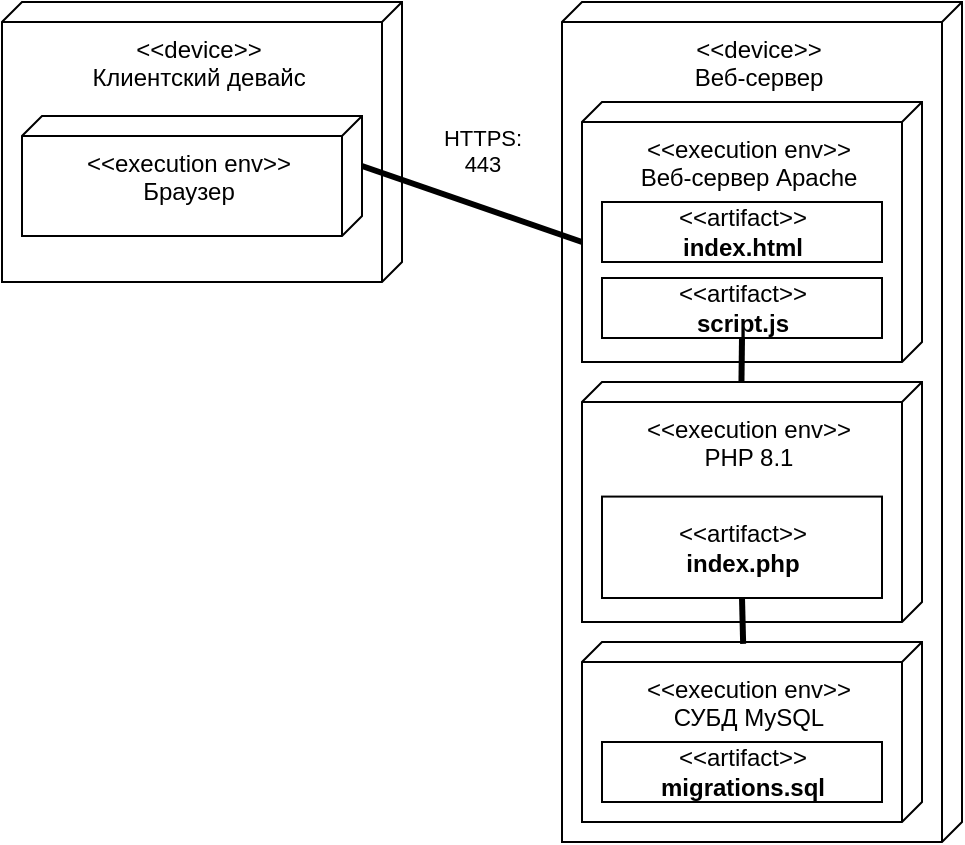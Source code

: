 <mxfile version="22.1.7" type="github" pages="2">
  <diagram id="sGOMDRnRXvcwWbzX-Yh_" name="simple">
    <mxGraphModel dx="1434" dy="792" grid="0" gridSize="10" guides="1" tooltips="1" connect="1" arrows="1" fold="1" page="0" pageScale="1" pageWidth="827" pageHeight="1169" math="0" shadow="0">
      <root>
        <mxCell id="0" />
        <mxCell id="1" parent="0" />
        <mxCell id="WGdRBpb6wyZgviv0EJ4r-3" value="&amp;lt;&amp;lt;device&amp;gt;&amp;gt;&lt;br&gt;&lt;div style=&quot;&quot;&gt;&lt;span style=&quot;background-color: initial;&quot;&gt;Веб-сервер&lt;/span&gt;&lt;/div&gt;" style="verticalAlign=top;align=center;shape=cube;size=10;direction=south;fontStyle=0;html=1;boundedLbl=1;spacingLeft=5;" parent="1" vertex="1">
          <mxGeometry x="440" y="240" width="200" height="420" as="geometry" />
        </mxCell>
        <mxCell id="WGdRBpb6wyZgviv0EJ4r-4" value="&amp;lt;&amp;lt;execution env&amp;gt;&amp;gt;&lt;br&gt;Веб-сервер Apache" style="verticalAlign=top;align=center;shape=cube;size=10;direction=south;html=1;boundedLbl=1;spacingLeft=5;" parent="WGdRBpb6wyZgviv0EJ4r-3" vertex="1">
          <mxGeometry width="170" height="130" relative="1" as="geometry">
            <mxPoint x="10" y="50" as="offset" />
          </mxGeometry>
        </mxCell>
        <mxCell id="WGdRBpb6wyZgviv0EJ4r-5" value="&amp;lt;&amp;lt;execution env&amp;gt;&amp;gt;&lt;br&gt;PHP 8.1" style="verticalAlign=top;align=center;shape=cube;size=10;direction=south;html=1;boundedLbl=1;spacingLeft=5;" parent="WGdRBpb6wyZgviv0EJ4r-3" vertex="1">
          <mxGeometry x="10" y="190" width="170" height="120" as="geometry" />
        </mxCell>
        <mxCell id="WGdRBpb6wyZgviv0EJ4r-6" value="&amp;lt;&amp;lt;artifact&amp;gt;&amp;gt;&lt;br&gt;&lt;b&gt;index.php&lt;/b&gt;" style="html=1;align=center;verticalAlign=middle;dashed=0;" parent="WGdRBpb6wyZgviv0EJ4r-3" vertex="1">
          <mxGeometry x="20" y="247.288" width="140" height="50.712" as="geometry" />
        </mxCell>
        <mxCell id="WGdRBpb6wyZgviv0EJ4r-7" value="&amp;lt;&amp;lt;artifact&amp;gt;&amp;gt;&lt;br&gt;&lt;b&gt;index.html&lt;br&gt;&lt;/b&gt;" style="html=1;align=center;verticalAlign=middle;dashed=0;" parent="WGdRBpb6wyZgviv0EJ4r-3" vertex="1">
          <mxGeometry x="20" y="100" width="140" height="30" as="geometry" />
        </mxCell>
        <mxCell id="WGdRBpb6wyZgviv0EJ4r-8" value="&amp;lt;&amp;lt;artifact&amp;gt;&amp;gt;&lt;br&gt;&lt;b&gt;script.js&lt;br&gt;&lt;/b&gt;" style="html=1;align=center;verticalAlign=middle;dashed=0;" parent="WGdRBpb6wyZgviv0EJ4r-3" vertex="1">
          <mxGeometry x="20" y="138" width="140" height="30" as="geometry" />
        </mxCell>
        <mxCell id="WGdRBpb6wyZgviv0EJ4r-9" value="&amp;lt;&amp;lt;execution env&amp;gt;&amp;gt;&lt;br&gt;СУБД MySQL" style="verticalAlign=top;align=center;shape=cube;size=10;direction=south;html=1;boundedLbl=1;spacingLeft=5;" parent="WGdRBpb6wyZgviv0EJ4r-3" vertex="1">
          <mxGeometry x="10" y="320" width="170" height="90" as="geometry" />
        </mxCell>
        <mxCell id="WGdRBpb6wyZgviv0EJ4r-10" value="&amp;lt;&amp;lt;artifact&amp;gt;&amp;gt;&lt;br&gt;&lt;b&gt;migrations.sql&lt;br&gt;&lt;/b&gt;" style="html=1;align=center;verticalAlign=middle;dashed=0;" parent="WGdRBpb6wyZgviv0EJ4r-3" vertex="1">
          <mxGeometry x="20" y="370" width="140" height="30" as="geometry" />
        </mxCell>
        <mxCell id="WGdRBpb6wyZgviv0EJ4r-11" value="" style="endArrow=none;startArrow=none;endFill=0;startFill=0;endSize=8;html=1;verticalAlign=bottom;labelBackgroundColor=none;strokeWidth=3;rounded=0;exitX=0.5;exitY=1;exitDx=0;exitDy=0;entryX=0.01;entryY=0.526;entryDx=0;entryDy=0;entryPerimeter=0;" parent="WGdRBpb6wyZgviv0EJ4r-3" source="WGdRBpb6wyZgviv0EJ4r-6" target="WGdRBpb6wyZgviv0EJ4r-9" edge="1">
          <mxGeometry width="160" relative="1" as="geometry">
            <mxPoint x="-70" y="92" as="sourcePoint" />
            <mxPoint x="20" y="130" as="targetPoint" />
          </mxGeometry>
        </mxCell>
        <mxCell id="WGdRBpb6wyZgviv0EJ4r-12" value="" style="endArrow=none;startArrow=none;endFill=0;startFill=0;endSize=8;html=1;verticalAlign=bottom;labelBackgroundColor=none;strokeWidth=3;rounded=0;exitX=0.5;exitY=1;exitDx=0;exitDy=0;entryX=-0.001;entryY=0.531;entryDx=0;entryDy=0;entryPerimeter=0;" parent="WGdRBpb6wyZgviv0EJ4r-3" source="WGdRBpb6wyZgviv0EJ4r-8" target="WGdRBpb6wyZgviv0EJ4r-5" edge="1">
          <mxGeometry width="160" relative="1" as="geometry">
            <mxPoint x="100" y="308" as="sourcePoint" />
            <mxPoint x="110" y="330" as="targetPoint" />
          </mxGeometry>
        </mxCell>
        <mxCell id="WGdRBpb6wyZgviv0EJ4r-13" value="&amp;lt;&amp;lt;device&amp;gt;&amp;gt;&lt;br&gt;&lt;div style=&quot;&quot;&gt;&lt;span style=&quot;background-color: initial;&quot;&gt;Клиентский девайс&lt;/span&gt;&lt;/div&gt;" style="verticalAlign=top;align=center;shape=cube;size=10;direction=south;fontStyle=0;html=1;boundedLbl=1;spacingLeft=5;" parent="1" vertex="1">
          <mxGeometry x="160" y="240" width="200" height="140" as="geometry" />
        </mxCell>
        <mxCell id="WGdRBpb6wyZgviv0EJ4r-14" value="&amp;lt;&amp;lt;execution env&amp;gt;&amp;gt;&lt;br&gt;Браузер" style="verticalAlign=top;align=center;shape=cube;size=10;direction=south;html=1;boundedLbl=1;spacingLeft=5;" parent="WGdRBpb6wyZgviv0EJ4r-13" vertex="1">
          <mxGeometry width="170" height="60" relative="1" as="geometry">
            <mxPoint x="10" y="57" as="offset" />
          </mxGeometry>
        </mxCell>
        <mxCell id="WGdRBpb6wyZgviv0EJ4r-15" value="HTTPS:&lt;br style=&quot;border-color: var(--border-color); background-color: rgb(255, 255, 255);&quot;&gt;&lt;span style=&quot;background-color: rgb(255, 255, 255);&quot;&gt;443&lt;/span&gt;" style="endArrow=none;startArrow=none;endFill=0;startFill=0;endSize=8;html=1;verticalAlign=bottom;labelBackgroundColor=none;strokeWidth=3;rounded=0;exitX=0;exitY=0;exitDx=25;exitDy=0;exitPerimeter=0;entryX=0;entryY=0;entryDx=70;entryDy=170;entryPerimeter=0;" parent="1" source="WGdRBpb6wyZgviv0EJ4r-14" target="WGdRBpb6wyZgviv0EJ4r-4" edge="1">
          <mxGeometry x="0.019" y="12" width="160" relative="1" as="geometry">
            <mxPoint x="550" y="600" as="sourcePoint" />
            <mxPoint x="710" y="600" as="targetPoint" />
            <mxPoint as="offset" />
          </mxGeometry>
        </mxCell>
      </root>
    </mxGraphModel>
  </diagram>
  <diagram id="QMxez4jaUeKiHe_nalXE" name="hard">
    <mxGraphModel dx="2087" dy="932" grid="0" gridSize="10" guides="1" tooltips="1" connect="1" arrows="1" fold="1" page="0" pageScale="1" pageWidth="827" pageHeight="1169" math="0" shadow="0">
      <root>
        <mxCell id="0" />
        <mxCell id="1" parent="0" />
        <mxCell id="MTRJ2a7G9Mu04RG1c6vq-1" value="" style="group" vertex="1" connectable="0" parent="1">
          <mxGeometry x="70" y="350" width="290" height="370" as="geometry" />
        </mxCell>
        <mxCell id="MTRJ2a7G9Mu04RG1c6vq-2" value="&lt;span style=&quot;&quot;&gt;&amp;lt;&amp;lt;device&amp;gt;&amp;gt;&lt;/span&gt;&lt;br style=&quot;&quot;&gt;&lt;span style=&quot;&quot;&gt;Сервер-балансировщик&lt;/span&gt;" style="verticalAlign=top;align=center;shape=cube;size=10;direction=south;fontStyle=0;html=1;boundedLbl=1;spacingLeft=5;container=0;" vertex="1" parent="MTRJ2a7G9Mu04RG1c6vq-1">
          <mxGeometry width="290" height="370" as="geometry" />
        </mxCell>
        <mxCell id="MTRJ2a7G9Mu04RG1c6vq-3" value="" style="group" vertex="1" connectable="0" parent="MTRJ2a7G9Mu04RG1c6vq-1">
          <mxGeometry x="10" y="70" width="260" height="190" as="geometry" />
        </mxCell>
        <mxCell id="MTRJ2a7G9Mu04RG1c6vq-4" value="&amp;lt;&amp;lt;execution environment&amp;gt;&amp;gt;&lt;br&gt;Веб-сервер Nginx" style="verticalAlign=top;align=center;shape=cube;size=10;direction=south;html=1;boundedLbl=1;spacingLeft=5;" vertex="1" parent="MTRJ2a7G9Mu04RG1c6vq-3">
          <mxGeometry width="260" height="190" relative="1" as="geometry">
            <mxPoint as="offset" />
          </mxGeometry>
        </mxCell>
        <mxCell id="MTRJ2a7G9Mu04RG1c6vq-5" value="&amp;lt;&amp;lt;artifact&amp;gt;&amp;gt;&lt;br&gt;&lt;b&gt;Файл конфиг. nginx.conf&lt;/b&gt;" style="text;html=1;align=center;verticalAlign=middle;dashed=0;fillColor=#ffffff;strokeColor=#000000;" vertex="1" parent="MTRJ2a7G9Mu04RG1c6vq-3">
          <mxGeometry x="30" y="60" width="190" height="45.39" as="geometry" />
        </mxCell>
        <mxCell id="MTRJ2a7G9Mu04RG1c6vq-6" value="&amp;lt;&amp;lt;artifact&amp;gt;&amp;gt;&lt;br&gt;&lt;b&gt;Скрипт балансировки index.lua&lt;/b&gt;" style="text;html=1;align=center;verticalAlign=middle;dashed=0;fillColor=#ffffff;strokeColor=#000000;" vertex="1" parent="MTRJ2a7G9Mu04RG1c6vq-3">
          <mxGeometry x="30" y="114.62" width="190" height="45.38" as="geometry" />
        </mxCell>
        <mxCell id="MTRJ2a7G9Mu04RG1c6vq-7" value="" style="shape=note2;boundedLbl=1;whiteSpace=wrap;html=1;size=8;verticalAlign=top;align=left;spacingLeft=5;" vertex="1" parent="MTRJ2a7G9Mu04RG1c6vq-3">
          <mxGeometry x="198" y="62" width="20" height="20" as="geometry" />
        </mxCell>
        <mxCell id="MTRJ2a7G9Mu04RG1c6vq-8" value="" style="shape=note2;boundedLbl=1;whiteSpace=wrap;html=1;size=8;verticalAlign=top;align=left;spacingLeft=5;" vertex="1" parent="MTRJ2a7G9Mu04RG1c6vq-3">
          <mxGeometry x="198" y="116.62" width="20" height="20" as="geometry" />
        </mxCell>
        <mxCell id="MTRJ2a7G9Mu04RG1c6vq-9" value="&amp;lt;&amp;lt;artifact&amp;gt;&amp;gt;&lt;br&gt;&lt;b&gt;Статика image.png,&amp;nbsp;index.html,&lt;br&gt;Фронтенд прилож. index.js...&lt;/b&gt;" style="text;html=1;align=center;verticalAlign=middle;dashed=0;fillColor=#ffffff;strokeColor=#000000;" vertex="1" parent="MTRJ2a7G9Mu04RG1c6vq-1">
          <mxGeometry x="45" y="285" width="190" height="64" as="geometry" />
        </mxCell>
        <mxCell id="MTRJ2a7G9Mu04RG1c6vq-10" value="" style="endArrow=none;startArrow=none;endFill=0;startFill=0;endSize=8;html=1;verticalAlign=bottom;labelBackgroundColor=none;strokeWidth=3;rounded=0;exitX=0;exitY=0;exitDx=190;exitDy=135;exitPerimeter=0;entryX=0.474;entryY=-0.003;entryDx=0;entryDy=0;entryPerimeter=0;" edge="1" parent="MTRJ2a7G9Mu04RG1c6vq-1" source="MTRJ2a7G9Mu04RG1c6vq-4" target="MTRJ2a7G9Mu04RG1c6vq-9">
          <mxGeometry width="160" relative="1" as="geometry">
            <mxPoint x="120" y="450" as="sourcePoint" />
            <mxPoint x="280" y="450" as="targetPoint" />
          </mxGeometry>
        </mxCell>
        <mxCell id="MTRJ2a7G9Mu04RG1c6vq-11" value="" style="shape=note2;boundedLbl=1;whiteSpace=wrap;html=1;size=8;verticalAlign=top;align=left;spacingLeft=5;" vertex="1" parent="MTRJ2a7G9Mu04RG1c6vq-1">
          <mxGeometry x="213" y="287" width="20" height="20" as="geometry" />
        </mxCell>
        <mxCell id="MTRJ2a7G9Mu04RG1c6vq-12" value="" style="group" vertex="1" connectable="0" parent="1">
          <mxGeometry x="420" y="150" width="290" height="450" as="geometry" />
        </mxCell>
        <mxCell id="MTRJ2a7G9Mu04RG1c6vq-13" value="" style="group" vertex="1" connectable="0" parent="MTRJ2a7G9Mu04RG1c6vq-12">
          <mxGeometry width="290" height="390" as="geometry" />
        </mxCell>
        <mxCell id="MTRJ2a7G9Mu04RG1c6vq-14" value="&lt;span style=&quot;&quot;&gt;&amp;lt;&amp;lt;&lt;/span&gt;device&lt;span style=&quot;&quot;&gt;&amp;gt;&amp;gt;&lt;/span&gt;&lt;br style=&quot;&quot;&gt;&lt;span style=&quot;&quot;&gt;Первый веб-сервер&lt;/span&gt;" style="verticalAlign=top;align=center;shape=cube;size=10;direction=south;fontStyle=0;html=1;boundedLbl=1;spacingLeft=5;container=0;" vertex="1" parent="MTRJ2a7G9Mu04RG1c6vq-13">
          <mxGeometry width="290" height="390" as="geometry" />
        </mxCell>
        <mxCell id="MTRJ2a7G9Mu04RG1c6vq-15" value="" style="group" vertex="1" connectable="0" parent="MTRJ2a7G9Mu04RG1c6vq-13">
          <mxGeometry x="10" y="206" width="260" height="169" as="geometry" />
        </mxCell>
        <mxCell id="MTRJ2a7G9Mu04RG1c6vq-16" value="&amp;lt;&amp;lt;execution environment&amp;gt;&amp;gt;&lt;br&gt;Интерпретатор PHP 8.1" style="verticalAlign=top;align=center;shape=cube;size=10;direction=south;html=1;boundedLbl=1;spacingLeft=5;" vertex="1" parent="MTRJ2a7G9Mu04RG1c6vq-15">
          <mxGeometry width="260" height="169" as="geometry" />
        </mxCell>
        <mxCell id="MTRJ2a7G9Mu04RG1c6vq-17" value="&amp;lt;&amp;lt;artifact&amp;gt;&amp;gt;&lt;br&gt;&lt;b&gt;Бэкенд-прилож. index.php...&lt;/b&gt;" style="text;html=1;align=center;verticalAlign=middle;dashed=0;fillColor=#ffffff;strokeColor=#000000;" vertex="1" parent="MTRJ2a7G9Mu04RG1c6vq-15">
          <mxGeometry x="30" y="60" width="190" height="40" as="geometry" />
        </mxCell>
        <mxCell id="MTRJ2a7G9Mu04RG1c6vq-18" value="&amp;lt;&amp;lt;artifact&amp;gt;&amp;gt;&lt;br&gt;&lt;b&gt;Файл конфиг. php.ini&lt;/b&gt;" style="text;html=1;align=center;verticalAlign=middle;dashed=0;fillColor=#ffffff;strokeColor=#000000;" vertex="1" parent="MTRJ2a7G9Mu04RG1c6vq-15">
          <mxGeometry x="30" y="110" width="190" height="40" as="geometry" />
        </mxCell>
        <mxCell id="MTRJ2a7G9Mu04RG1c6vq-19" value="" style="shape=note2;boundedLbl=1;whiteSpace=wrap;html=1;size=8;verticalAlign=top;align=left;spacingLeft=5;" vertex="1" parent="MTRJ2a7G9Mu04RG1c6vq-15">
          <mxGeometry x="198" y="62" width="20" height="20" as="geometry" />
        </mxCell>
        <mxCell id="MTRJ2a7G9Mu04RG1c6vq-20" value="" style="shape=note2;boundedLbl=1;whiteSpace=wrap;html=1;size=8;verticalAlign=top;align=left;spacingLeft=5;" vertex="1" parent="MTRJ2a7G9Mu04RG1c6vq-15">
          <mxGeometry x="198" y="112" width="20" height="20" as="geometry" />
        </mxCell>
        <mxCell id="MTRJ2a7G9Mu04RG1c6vq-21" value="" style="group" vertex="1" connectable="0" parent="MTRJ2a7G9Mu04RG1c6vq-13">
          <mxGeometry x="10" y="73" width="260" height="120" as="geometry" />
        </mxCell>
        <mxCell id="MTRJ2a7G9Mu04RG1c6vq-22" value="&amp;lt;&amp;lt;execution environment&amp;gt;&amp;gt;&lt;br&gt;Веб-сервер Apache" style="verticalAlign=top;align=center;shape=cube;size=10;direction=south;html=1;boundedLbl=1;spacingLeft=5;" vertex="1" parent="MTRJ2a7G9Mu04RG1c6vq-21">
          <mxGeometry width="260" height="120" relative="1" as="geometry">
            <mxPoint as="offset" />
          </mxGeometry>
        </mxCell>
        <mxCell id="MTRJ2a7G9Mu04RG1c6vq-23" value="&amp;lt;&amp;lt;artifact&amp;gt;&amp;gt;&lt;br&gt;&lt;b&gt;Файл конфиг. httpd.conf&lt;/b&gt;" style="text;html=1;align=center;verticalAlign=middle;dashed=0;fillColor=#ffffff;strokeColor=#000000;" vertex="1" parent="MTRJ2a7G9Mu04RG1c6vq-21">
          <mxGeometry x="30" y="60" width="190" height="44.75" as="geometry" />
        </mxCell>
        <mxCell id="MTRJ2a7G9Mu04RG1c6vq-24" value="" style="shape=note2;boundedLbl=1;whiteSpace=wrap;html=1;size=8;verticalAlign=top;align=left;spacingLeft=5;" vertex="1" parent="MTRJ2a7G9Mu04RG1c6vq-21">
          <mxGeometry x="198" y="62" width="20" height="20" as="geometry" />
        </mxCell>
        <mxCell id="MTRJ2a7G9Mu04RG1c6vq-25" value="" style="endArrow=none;startArrow=none;endFill=0;startFill=0;endSize=8;html=1;verticalAlign=bottom;labelBackgroundColor=none;strokeWidth=3;rounded=0;exitX=0;exitY=0;exitDx=120;exitDy=135;exitPerimeter=0;entryX=-0.001;entryY=0.519;entryDx=0;entryDy=0;entryPerimeter=0;" edge="1" parent="MTRJ2a7G9Mu04RG1c6vq-13" source="MTRJ2a7G9Mu04RG1c6vq-22" target="MTRJ2a7G9Mu04RG1c6vq-16">
          <mxGeometry width="160" relative="1" as="geometry">
            <mxPoint x="-150" y="280" as="sourcePoint" />
            <mxPoint x="10" y="280" as="targetPoint" />
          </mxGeometry>
        </mxCell>
        <mxCell id="MTRJ2a7G9Mu04RG1c6vq-26" value="HTTP: 80" style="endArrow=none;startArrow=none;endFill=0;startFill=0;endSize=8;html=1;verticalAlign=bottom;labelBackgroundColor=none;strokeWidth=3;rounded=0;exitX=0;exitY=0;exitDx=65;exitDy=260;exitPerimeter=0;entryX=0;entryY=0;entryDx=90;entryDy=0;entryPerimeter=0;" edge="1" parent="1" source="MTRJ2a7G9Mu04RG1c6vq-22" target="MTRJ2a7G9Mu04RG1c6vq-4">
          <mxGeometry x="-0.402" y="-25" width="160" relative="1" as="geometry">
            <mxPoint x="170" y="50" as="sourcePoint" />
            <mxPoint x="240" y="300" as="targetPoint" />
            <mxPoint as="offset" />
          </mxGeometry>
        </mxCell>
        <mxCell id="MTRJ2a7G9Mu04RG1c6vq-27" value="" style="group" vertex="1" connectable="0" parent="1">
          <mxGeometry x="-180" y="410" width="198" height="160" as="geometry" />
        </mxCell>
        <mxCell id="MTRJ2a7G9Mu04RG1c6vq-28" value="&lt;span style=&quot;&quot;&gt;&amp;lt;&amp;lt;device&amp;gt;&amp;gt;&lt;/span&gt;&lt;br style=&quot;&quot;&gt;Клиентский ПК&lt;br&gt;или смартфон" style="verticalAlign=top;align=center;shape=cube;size=10;direction=south;fontStyle=0;html=1;boundedLbl=1;spacingLeft=5;container=0;" vertex="1" parent="MTRJ2a7G9Mu04RG1c6vq-27">
          <mxGeometry width="198" height="160" as="geometry" />
        </mxCell>
        <mxCell id="MTRJ2a7G9Mu04RG1c6vq-29" value="&amp;lt;&amp;lt;execution environment&amp;gt;&amp;gt;&lt;br&gt;Браузер" style="verticalAlign=top;align=center;shape=cube;size=10;direction=south;html=1;boundedLbl=1;spacingLeft=5;" vertex="1" parent="MTRJ2a7G9Mu04RG1c6vq-27">
          <mxGeometry x="6.828" y="70" width="177.517" height="80" as="geometry">
            <mxPoint as="offset" />
          </mxGeometry>
        </mxCell>
        <mxCell id="MTRJ2a7G9Mu04RG1c6vq-30" value="HTTPS:&lt;br&gt;443" style="endArrow=none;startArrow=none;endFill=0;startFill=0;endSize=8;html=1;verticalAlign=bottom;labelBackgroundColor=none;strokeWidth=3;rounded=0;exitX=0;exitY=0;exitDx=35;exitDy=0;exitPerimeter=0;strokeColor=default;" edge="1" parent="1" source="MTRJ2a7G9Mu04RG1c6vq-29" target="MTRJ2a7G9Mu04RG1c6vq-4">
          <mxGeometry x="0.089" y="11" width="160" relative="1" as="geometry">
            <mxPoint x="150" y="520" as="sourcePoint" />
            <mxPoint x="200" y="590" as="targetPoint" />
            <mxPoint as="offset" />
          </mxGeometry>
        </mxCell>
        <mxCell id="MTRJ2a7G9Mu04RG1c6vq-31" value="" style="group" vertex="1" connectable="0" parent="1">
          <mxGeometry x="782" y="460" width="290" height="270" as="geometry" />
        </mxCell>
        <mxCell id="MTRJ2a7G9Mu04RG1c6vq-32" value="&lt;span style=&quot;&quot;&gt;&amp;lt;&amp;lt;&lt;/span&gt;device&lt;span style=&quot;&quot;&gt;&amp;gt;&amp;gt;&lt;/span&gt;&lt;br style=&quot;&quot;&gt;Сервер БД" style="verticalAlign=top;align=center;shape=cube;size=10;direction=south;fontStyle=0;html=1;boundedLbl=1;spacingLeft=5;container=0;" vertex="1" parent="MTRJ2a7G9Mu04RG1c6vq-31">
          <mxGeometry width="290" height="270" as="geometry" />
        </mxCell>
        <mxCell id="MTRJ2a7G9Mu04RG1c6vq-33" value="" style="group" vertex="1" connectable="0" parent="MTRJ2a7G9Mu04RG1c6vq-31">
          <mxGeometry x="10" y="70" width="260" height="190" as="geometry" />
        </mxCell>
        <mxCell id="MTRJ2a7G9Mu04RG1c6vq-34" value="&amp;lt;&amp;lt;execution environment&amp;gt;&amp;gt;&lt;br&gt;СУБД MySQL 8" style="verticalAlign=top;align=center;shape=cube;size=10;direction=south;html=1;boundedLbl=1;spacingLeft=5;" vertex="1" parent="MTRJ2a7G9Mu04RG1c6vq-33">
          <mxGeometry width="260" height="190" relative="1" as="geometry">
            <mxPoint as="offset" />
          </mxGeometry>
        </mxCell>
        <mxCell id="MTRJ2a7G9Mu04RG1c6vq-35" value="&amp;lt;&amp;lt;artifact&amp;gt;&amp;gt;&lt;br&gt;&lt;b&gt;Файл конфиг. my.cnf&lt;/b&gt;" style="text;html=1;align=center;verticalAlign=middle;dashed=0;fillColor=#ffffff;strokeColor=#000000;" vertex="1" parent="MTRJ2a7G9Mu04RG1c6vq-33">
          <mxGeometry x="30" y="60" width="190" height="44.75" as="geometry" />
        </mxCell>
        <mxCell id="MTRJ2a7G9Mu04RG1c6vq-36" value="&amp;lt;&amp;lt;artifact&amp;gt;&amp;gt;&lt;br&gt;&lt;b&gt;Файл миграций migrations.sql&lt;/b&gt;" style="text;html=1;align=center;verticalAlign=middle;dashed=0;fillColor=#ffffff;strokeColor=#000000;" vertex="1" parent="MTRJ2a7G9Mu04RG1c6vq-33">
          <mxGeometry x="30" y="113.59" width="190" height="46.41" as="geometry" />
        </mxCell>
        <mxCell id="MTRJ2a7G9Mu04RG1c6vq-37" value="" style="shape=note2;boundedLbl=1;whiteSpace=wrap;html=1;size=8;verticalAlign=top;align=left;spacingLeft=5;" vertex="1" parent="MTRJ2a7G9Mu04RG1c6vq-33">
          <mxGeometry x="197" y="63" width="20" height="20" as="geometry" />
        </mxCell>
        <mxCell id="MTRJ2a7G9Mu04RG1c6vq-38" value="" style="shape=note2;boundedLbl=1;whiteSpace=wrap;html=1;size=8;verticalAlign=top;align=left;spacingLeft=5;" vertex="1" parent="MTRJ2a7G9Mu04RG1c6vq-33">
          <mxGeometry x="197" y="116.59" width="20" height="20" as="geometry" />
        </mxCell>
        <mxCell id="MTRJ2a7G9Mu04RG1c6vq-39" value="" style="group" vertex="1" connectable="0" parent="1">
          <mxGeometry x="420" y="570" width="290" height="390" as="geometry" />
        </mxCell>
        <mxCell id="MTRJ2a7G9Mu04RG1c6vq-40" value="&lt;span style=&quot;&quot;&gt;&amp;lt;&amp;lt;&lt;/span&gt;device&lt;span style=&quot;&quot;&gt;&amp;gt;&amp;gt;&lt;/span&gt;&lt;br style=&quot;&quot;&gt;&lt;span style=&quot;&quot;&gt;Второй веб-сервер&lt;/span&gt;" style="verticalAlign=top;align=center;shape=cube;size=10;direction=south;fontStyle=0;html=1;boundedLbl=1;spacingLeft=5;container=0;" vertex="1" parent="MTRJ2a7G9Mu04RG1c6vq-39">
          <mxGeometry width="290" height="390" as="geometry" />
        </mxCell>
        <mxCell id="MTRJ2a7G9Mu04RG1c6vq-41" value="" style="group" vertex="1" connectable="0" parent="MTRJ2a7G9Mu04RG1c6vq-39">
          <mxGeometry x="10" y="206" width="260" height="169" as="geometry" />
        </mxCell>
        <mxCell id="MTRJ2a7G9Mu04RG1c6vq-42" value="&amp;lt;&amp;lt;execution environment&amp;gt;&amp;gt;&lt;br&gt;Интерпретатор PHP 8.1" style="verticalAlign=top;align=center;shape=cube;size=10;direction=south;html=1;boundedLbl=1;spacingLeft=5;" vertex="1" parent="MTRJ2a7G9Mu04RG1c6vq-41">
          <mxGeometry width="260" height="169" as="geometry" />
        </mxCell>
        <mxCell id="MTRJ2a7G9Mu04RG1c6vq-43" value="&amp;lt;&amp;lt;artifact&amp;gt;&amp;gt;&lt;br&gt;&lt;b&gt;Бэкенд-прилож. index.php...&lt;/b&gt;" style="text;html=1;align=center;verticalAlign=middle;dashed=0;fillColor=#ffffff;strokeColor=#000000;" vertex="1" parent="MTRJ2a7G9Mu04RG1c6vq-41">
          <mxGeometry x="30" y="60" width="190" height="40" as="geometry" />
        </mxCell>
        <mxCell id="MTRJ2a7G9Mu04RG1c6vq-44" value="&amp;lt;&amp;lt;artifact&amp;gt;&amp;gt;&lt;br&gt;&lt;b&gt;Файл конфиг. php.ini&lt;/b&gt;" style="text;html=1;align=center;verticalAlign=middle;dashed=0;fillColor=#ffffff;strokeColor=#000000;" vertex="1" parent="MTRJ2a7G9Mu04RG1c6vq-41">
          <mxGeometry x="30" y="110" width="190" height="40" as="geometry" />
        </mxCell>
        <mxCell id="MTRJ2a7G9Mu04RG1c6vq-45" value="" style="shape=note2;boundedLbl=1;whiteSpace=wrap;html=1;size=8;verticalAlign=top;align=left;spacingLeft=5;" vertex="1" parent="MTRJ2a7G9Mu04RG1c6vq-41">
          <mxGeometry x="198" y="62" width="20" height="20" as="geometry" />
        </mxCell>
        <mxCell id="MTRJ2a7G9Mu04RG1c6vq-46" value="" style="shape=note2;boundedLbl=1;whiteSpace=wrap;html=1;size=8;verticalAlign=top;align=left;spacingLeft=5;" vertex="1" parent="MTRJ2a7G9Mu04RG1c6vq-41">
          <mxGeometry x="198" y="112" width="20" height="20" as="geometry" />
        </mxCell>
        <mxCell id="MTRJ2a7G9Mu04RG1c6vq-47" value="" style="group" vertex="1" connectable="0" parent="MTRJ2a7G9Mu04RG1c6vq-39">
          <mxGeometry x="10" y="73" width="260" height="120" as="geometry" />
        </mxCell>
        <mxCell id="MTRJ2a7G9Mu04RG1c6vq-48" value="&amp;lt;&amp;lt;execution environment&amp;gt;&amp;gt;&lt;br&gt;Веб-сервер Apache" style="verticalAlign=top;align=center;shape=cube;size=10;direction=south;html=1;boundedLbl=1;spacingLeft=5;" vertex="1" parent="MTRJ2a7G9Mu04RG1c6vq-47">
          <mxGeometry width="260" height="120" relative="1" as="geometry">
            <mxPoint as="offset" />
          </mxGeometry>
        </mxCell>
        <mxCell id="MTRJ2a7G9Mu04RG1c6vq-49" value="&amp;lt;&amp;lt;artifact&amp;gt;&amp;gt;&lt;br&gt;&lt;b&gt;Файл конфиг. httpd.conf&lt;/b&gt;" style="text;html=1;align=center;verticalAlign=middle;dashed=0;fillColor=#ffffff;strokeColor=#000000;" vertex="1" parent="MTRJ2a7G9Mu04RG1c6vq-47">
          <mxGeometry x="30" y="60" width="190" height="44.75" as="geometry" />
        </mxCell>
        <mxCell id="MTRJ2a7G9Mu04RG1c6vq-50" value="" style="shape=note2;boundedLbl=1;whiteSpace=wrap;html=1;size=8;verticalAlign=top;align=left;spacingLeft=5;" vertex="1" parent="MTRJ2a7G9Mu04RG1c6vq-47">
          <mxGeometry x="198" y="62" width="20" height="20" as="geometry" />
        </mxCell>
        <mxCell id="MTRJ2a7G9Mu04RG1c6vq-51" value="" style="endArrow=none;startArrow=none;endFill=0;startFill=0;endSize=8;html=1;verticalAlign=bottom;labelBackgroundColor=none;strokeWidth=3;rounded=0;exitX=0;exitY=0;exitDx=120;exitDy=135;exitPerimeter=0;entryX=-0.002;entryY=0.519;entryDx=0;entryDy=0;entryPerimeter=0;" edge="1" parent="MTRJ2a7G9Mu04RG1c6vq-39" source="MTRJ2a7G9Mu04RG1c6vq-48" target="MTRJ2a7G9Mu04RG1c6vq-42">
          <mxGeometry width="160" relative="1" as="geometry">
            <mxPoint x="-150" y="280" as="sourcePoint" />
            <mxPoint x="135" y="210" as="targetPoint" />
          </mxGeometry>
        </mxCell>
        <mxCell id="MTRJ2a7G9Mu04RG1c6vq-52" value="HTTP: 80" style="endArrow=none;startArrow=none;endFill=0;startFill=0;endSize=8;html=1;verticalAlign=bottom;labelBackgroundColor=none;strokeWidth=3;rounded=0;exitX=0;exitY=0;exitDx=90;exitDy=0;exitPerimeter=0;entryX=0;entryY=0;entryDx=65;entryDy=260;entryPerimeter=0;" edge="1" parent="1" source="MTRJ2a7G9Mu04RG1c6vq-4" target="MTRJ2a7G9Mu04RG1c6vq-48">
          <mxGeometry x="0.723" y="-32" width="160" relative="1" as="geometry">
            <mxPoint x="250" y="810" as="sourcePoint" />
            <mxPoint x="460" y="660" as="targetPoint" />
            <mxPoint y="1" as="offset" />
          </mxGeometry>
        </mxCell>
        <mxCell id="MTRJ2a7G9Mu04RG1c6vq-53" value="TCP: 3306" style="endArrow=none;startArrow=none;endFill=0;startFill=0;endSize=8;html=1;verticalAlign=bottom;labelBackgroundColor=none;strokeWidth=3;rounded=0;exitX=0;exitY=0;exitDx=79.5;exitDy=0;exitPerimeter=0;entryX=0;entryY=0;entryDx=100;entryDy=260;entryPerimeter=0;" edge="1" parent="1" source="MTRJ2a7G9Mu04RG1c6vq-42" target="MTRJ2a7G9Mu04RG1c6vq-34">
          <mxGeometry x="-0.178" y="-42" width="160" relative="1" as="geometry">
            <mxPoint x="810" y="740" as="sourcePoint" />
            <mxPoint x="970" y="740" as="targetPoint" />
            <mxPoint as="offset" />
          </mxGeometry>
        </mxCell>
        <mxCell id="MTRJ2a7G9Mu04RG1c6vq-54" value="TCP: 3306" style="endArrow=none;startArrow=none;endFill=0;startFill=0;endSize=8;html=1;verticalAlign=bottom;labelBackgroundColor=none;strokeWidth=3;rounded=0;exitX=0;exitY=0;exitDx=79.5;exitDy=0;exitPerimeter=0;entryX=0;entryY=0;entryDx=100;entryDy=260;entryPerimeter=0;" edge="1" parent="1" source="MTRJ2a7G9Mu04RG1c6vq-16" target="MTRJ2a7G9Mu04RG1c6vq-34">
          <mxGeometry x="-0.307" y="28" width="160" relative="1" as="geometry">
            <mxPoint x="760" y="500" as="sourcePoint" />
            <mxPoint x="885" y="490" as="targetPoint" />
            <mxPoint as="offset" />
          </mxGeometry>
        </mxCell>
      </root>
    </mxGraphModel>
  </diagram>
</mxfile>
